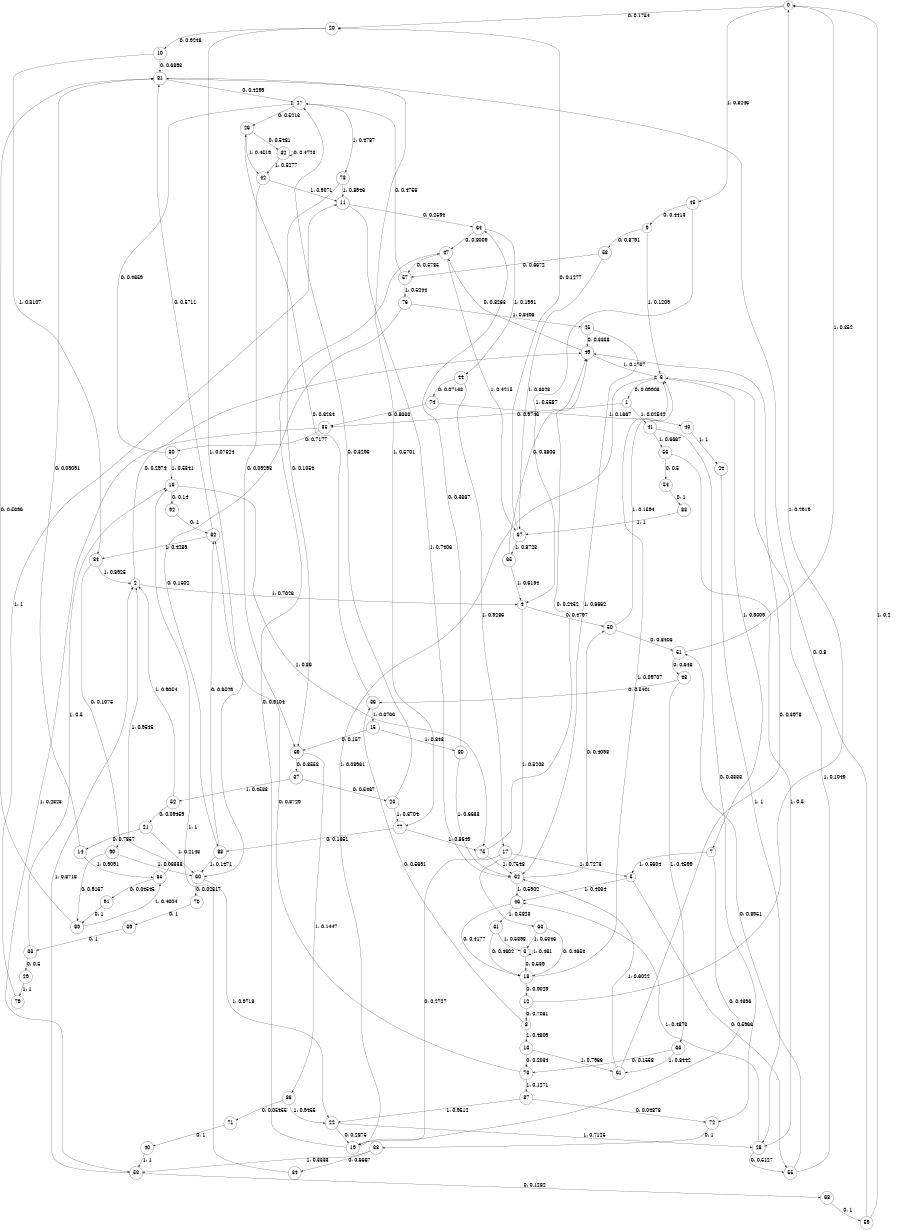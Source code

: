digraph "ch23faceL10" {
size = "6,8.5";
ratio = "fill";
node [shape = circle];
node [fontsize = 24];
edge [fontsize = 24];
0 -> 20 [label = "0: 0.1754   "];
0 -> 45 [label = "1: 0.8246   "];
1 -> 35 [label = "0: 0.9746   "];
1 -> 41 [label = "1: 0.02542  "];
2 -> 49 [label = "0: 0.2974   "];
2 -> 4 [label = "1: 0.7026   "];
3 -> 18 [label = "0: 0.539    "];
3 -> 3 [label = "1: 0.461    "];
4 -> 50 [label = "0: 0.4797   "];
4 -> 63 [label = "1: 0.5203   "];
5 -> 55 [label = "0: 0.5966   "];
5 -> 46 [label = "1: 0.4034   "];
6 -> 1 [label = "0: 0.09908  "];
6 -> 7 [label = "1: 0.9009   "];
7 -> 19 [label = "0: 0.4396   "];
7 -> 5 [label = "1: 0.5604   "];
8 -> 36 [label = "0: 0.5691   "];
8 -> 13 [label = "1: 0.4309   "];
9 -> 58 [label = "0: 0.8791   "];
9 -> 6 [label = "1: 0.1209   "];
10 -> 81 [label = "0: 0.6893   "];
10 -> 84 [label = "1: 0.3107   "];
11 -> 64 [label = "0: 0.2594   "];
11 -> 62 [label = "1: 0.7406   "];
12 -> 8 [label = "0: 0.7081   "];
12 -> 0 [label = "1: 0.2919   "];
13 -> 73 [label = "0: 0.2034   "];
13 -> 61 [label = "1: 0.7966   "];
14 -> 81 [label = "0: 0.09091  "];
14 -> 85 [label = "1: 0.9091   "];
15 -> 69 [label = "0: 0.157    "];
15 -> 80 [label = "1: 0.843    "];
16 -> 92 [label = "0: 0.14     "];
16 -> 75 [label = "1: 0.86     "];
17 -> 19 [label = "0: 0.2727   "];
17 -> 5 [label = "1: 0.7273   "];
18 -> 12 [label = "0: 0.9029   "];
18 -> 6 [label = "1: 0.09707  "];
19 -> 47 [label = "0: 0.9104   "];
19 -> 6 [label = "1: 0.08961  "];
20 -> 10 [label = "0: 0.9248   "];
20 -> 60 [label = "1: 0.07524  "];
21 -> 14 [label = "0: 0.7857   "];
21 -> 60 [label = "1: 0.2143   "];
22 -> 19 [label = "0: 0.2875   "];
22 -> 28 [label = "1: 0.7125   "];
23 -> 27 [label = "0: 0.3296   "];
23 -> 77 [label = "1: 0.6704   "];
24 -> 28 [label = "1: 1        "];
25 -> 49 [label = "0: 0.3338   "];
25 -> 62 [label = "1: 0.6662   "];
26 -> 32 [label = "0: 0.5481   "];
26 -> 42 [label = "1: 0.4519   "];
27 -> 26 [label = "0: 0.5213   "];
27 -> 78 [label = "1: 0.4787   "];
28 -> 55 [label = "0: 0.5127   "];
28 -> 46 [label = "1: 0.4873   "];
29 -> 79 [label = "1: 1        "];
30 -> 27 [label = "0: 0.4659   "];
30 -> 16 [label = "1: 0.5341   "];
31 -> 18 [label = "0: 0.4602   "];
31 -> 3 [label = "1: 0.5398   "];
32 -> 32 [label = "0: 0.4723   "];
32 -> 42 [label = "1: 0.5277   "];
33 -> 29 [label = "0: 0.5      "];
33 -> 16 [label = "1: 0.5      "];
34 -> 16 [label = "1: 1        "];
35 -> 30 [label = "0: 0.7177   "];
35 -> 53 [label = "1: 0.2823   "];
36 -> 26 [label = "0: 0.6234   "];
36 -> 15 [label = "1: 0.3766   "];
37 -> 23 [label = "0: 0.5467   "];
37 -> 52 [label = "1: 0.4533   "];
38 -> 34 [label = "0: 0.6667   "];
38 -> 53 [label = "1: 0.3333   "];
39 -> 33 [label = "0: 1        "];
40 -> 53 [label = "1: 1        "];
41 -> 72 [label = "0: 0.3333   "];
41 -> 56 [label = "1: 0.6667   "];
42 -> 69 [label = "0: 0.09293  "];
42 -> 11 [label = "1: 0.9071   "];
43 -> 24 [label = "1: 1        "];
44 -> 74 [label = "0: 0.07143  "];
44 -> 17 [label = "1: 0.9286   "];
45 -> 9 [label = "0: 0.4413   "];
45 -> 4 [label = "1: 0.5587   "];
46 -> 18 [label = "0: 0.4177   "];
46 -> 31 [label = "1: 0.5823   "];
47 -> 57 [label = "0: 0.5785   "];
47 -> 67 [label = "1: 0.4215   "];
48 -> 36 [label = "0: 0.5401   "];
48 -> 66 [label = "1: 0.4599   "];
49 -> 47 [label = "0: 0.8263   "];
49 -> 6 [label = "1: 0.1737   "];
50 -> 51 [label = "0: 0.8406   "];
50 -> 6 [label = "1: 0.1594   "];
51 -> 48 [label = "0: 0.648    "];
51 -> 0 [label = "1: 0.352    "];
52 -> 21 [label = "0: 0.09459  "];
52 -> 2 [label = "1: 0.9054   "];
53 -> 68 [label = "0: 0.1282   "];
53 -> 2 [label = "1: 0.8718   "];
54 -> 83 [label = "0: 1        "];
55 -> 51 [label = "0: 0.8951   "];
55 -> 6 [label = "1: 0.1049   "];
56 -> 54 [label = "0: 0.5      "];
56 -> 28 [label = "1: 0.5      "];
57 -> 27 [label = "0: 0.4756   "];
57 -> 76 [label = "1: 0.5244   "];
58 -> 57 [label = "0: 0.6672   "];
58 -> 67 [label = "1: 0.3328   "];
59 -> 81 [label = "0: 0.8      "];
59 -> 0 [label = "1: 0.2      "];
60 -> 70 [label = "0: 0.02817  "];
60 -> 22 [label = "1: 0.9718   "];
61 -> 49 [label = "0: 0.3978   "];
61 -> 62 [label = "1: 0.6022   "];
62 -> 50 [label = "0: 0.4098   "];
62 -> 46 [label = "1: 0.5902   "];
63 -> 18 [label = "0: 0.4654   "];
63 -> 3 [label = "1: 0.5346   "];
64 -> 47 [label = "0: 0.8009   "];
64 -> 44 [label = "1: 0.1991   "];
65 -> 49 [label = "0: 0.3806   "];
65 -> 4 [label = "1: 0.6194   "];
66 -> 73 [label = "0: 0.1558   "];
66 -> 61 [label = "1: 0.8442   "];
67 -> 20 [label = "0: 0.1277   "];
67 -> 65 [label = "1: 0.8723   "];
68 -> 59 [label = "0: 1        "];
69 -> 37 [label = "0: 0.8553   "];
69 -> 86 [label = "1: 0.1447   "];
70 -> 39 [label = "0: 1        "];
71 -> 40 [label = "0: 1        "];
72 -> 38 [label = "0: 1        "];
73 -> 82 [label = "0: 0.8729   "];
73 -> 87 [label = "1: 0.1271   "];
74 -> 35 [label = "0: 0.8333   "];
74 -> 43 [label = "1: 0.1667   "];
75 -> 49 [label = "0: 0.2452   "];
75 -> 62 [label = "1: 0.7548   "];
76 -> 88 [label = "0: 0.1502   "];
76 -> 25 [label = "1: 0.8498   "];
77 -> 88 [label = "0: 0.1351   "];
77 -> 75 [label = "1: 0.8649   "];
78 -> 69 [label = "0: 0.1054   "];
78 -> 11 [label = "1: 0.8946   "];
79 -> 11 [label = "1: 1        "];
80 -> 64 [label = "0: 0.3367   "];
80 -> 62 [label = "1: 0.6633   "];
81 -> 27 [label = "0: 0.4299   "];
81 -> 77 [label = "1: 0.5701   "];
82 -> 81 [label = "0: 0.5711   "];
82 -> 84 [label = "1: 0.4289   "];
83 -> 67 [label = "1: 1        "];
84 -> 90 [label = "0: 0.1075   "];
84 -> 2 [label = "1: 0.8925   "];
85 -> 91 [label = "0: 0.04545  "];
85 -> 2 [label = "1: 0.9545   "];
86 -> 71 [label = "0: 0.05455  "];
86 -> 22 [label = "1: 0.9455   "];
87 -> 72 [label = "0: 0.04878  "];
87 -> 22 [label = "1: 0.9512   "];
88 -> 82 [label = "0: 0.8529   "];
88 -> 60 [label = "1: 0.1471   "];
89 -> 81 [label = "0: 0.5696   "];
89 -> 85 [label = "1: 0.4304   "];
90 -> 89 [label = "0: 0.9167   "];
90 -> 60 [label = "1: 0.08333  "];
91 -> 89 [label = "0: 1        "];
92 -> 82 [label = "0: 1        "];
}
